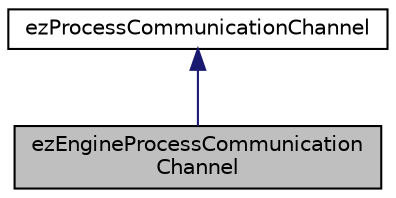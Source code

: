 digraph "ezEngineProcessCommunicationChannel"
{
 // LATEX_PDF_SIZE
  edge [fontname="Helvetica",fontsize="10",labelfontname="Helvetica",labelfontsize="10"];
  node [fontname="Helvetica",fontsize="10",shape=record];
  Node1 [label="ezEngineProcessCommunication\lChannel",height=0.2,width=0.4,color="black", fillcolor="grey75", style="filled", fontcolor="black",tooltip=" "];
  Node2 -> Node1 [dir="back",color="midnightblue",fontsize="10",style="solid",fontname="Helvetica"];
  Node2 [label="ezProcessCommunicationChannel",height=0.2,width=0.4,color="black", fillcolor="white", style="filled",URL="$d0/d97/classez_process_communication_channel.htm",tooltip=" "];
}
